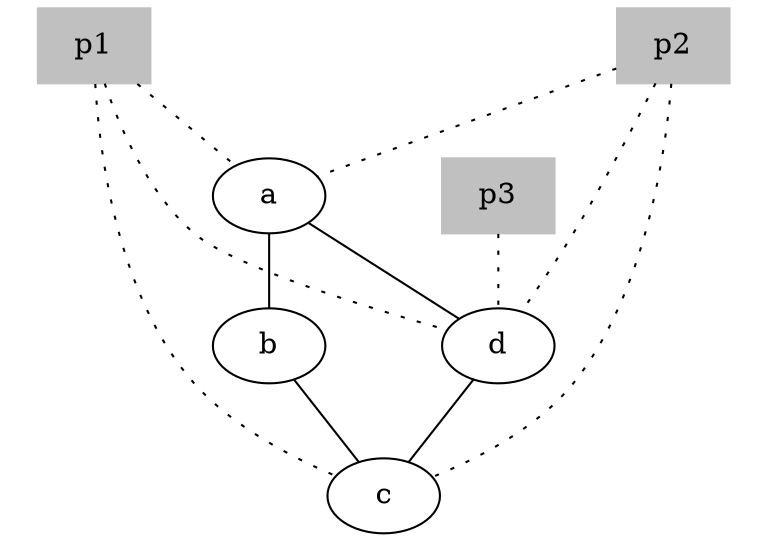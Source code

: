 Graph example {
  ratio="0.7";
  center=true;
  {rank=1;
  a
    }
  {rank=same; b; d}
  c;

  a -- b
  b -- c 
  c -- d 
  d -- a 

  
  node [shape=box,style=filled,color=grey]
  {p1; p2; p3;}
  p1 -- a [style=dotted]
  p1 -- d [style=dotted]
  p1 -- c [style=dotted]
  
  p2 -- a [style=dotted]
  p2 -- d [style=dotted]
  p2 -- c [style=dotted]


  p3 -- d [style=dotted]


}

